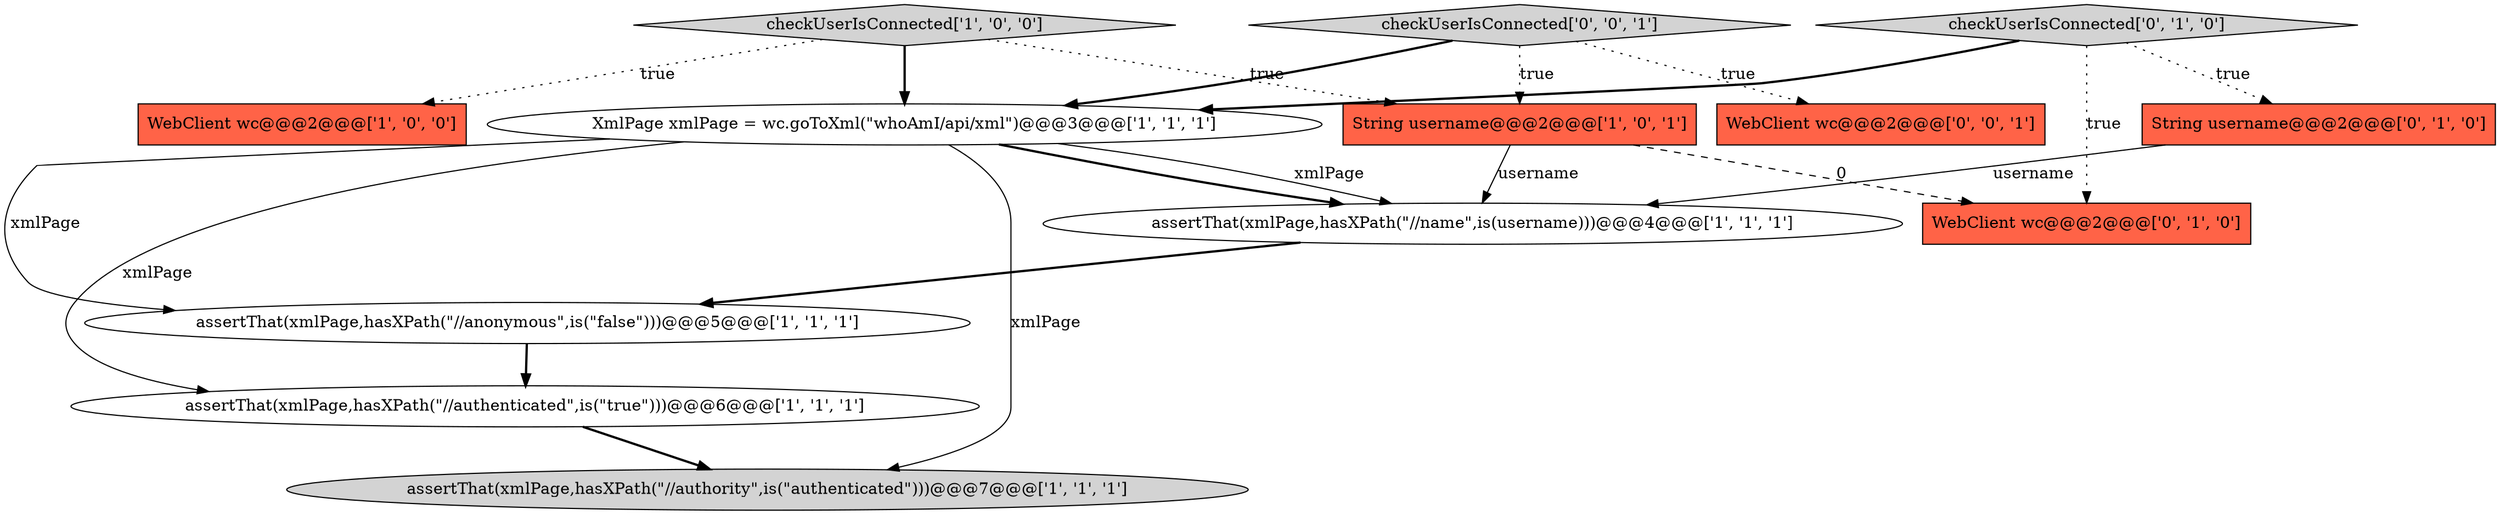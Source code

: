 digraph {
9 [style = filled, label = "WebClient wc@@@2@@@['0', '1', '0']", fillcolor = tomato, shape = box image = "AAA1AAABBB2BBB"];
11 [style = filled, label = "WebClient wc@@@2@@@['0', '0', '1']", fillcolor = tomato, shape = box image = "AAA0AAABBB3BBB"];
5 [style = filled, label = "checkUserIsConnected['1', '0', '0']", fillcolor = lightgray, shape = diamond image = "AAA0AAABBB1BBB"];
6 [style = filled, label = "WebClient wc@@@2@@@['1', '0', '0']", fillcolor = tomato, shape = box image = "AAA0AAABBB1BBB"];
0 [style = filled, label = "assertThat(xmlPage,hasXPath(\"//authenticated\",is(\"true\")))@@@6@@@['1', '1', '1']", fillcolor = white, shape = ellipse image = "AAA0AAABBB1BBB"];
1 [style = filled, label = "XmlPage xmlPage = wc.goToXml(\"whoAmI/api/xml\")@@@3@@@['1', '1', '1']", fillcolor = white, shape = ellipse image = "AAA0AAABBB1BBB"];
12 [style = filled, label = "checkUserIsConnected['0', '0', '1']", fillcolor = lightgray, shape = diamond image = "AAA0AAABBB3BBB"];
8 [style = filled, label = "String username@@@2@@@['0', '1', '0']", fillcolor = tomato, shape = box image = "AAA0AAABBB2BBB"];
3 [style = filled, label = "assertThat(xmlPage,hasXPath(\"//authority\",is(\"authenticated\")))@@@7@@@['1', '1', '1']", fillcolor = lightgray, shape = ellipse image = "AAA0AAABBB1BBB"];
7 [style = filled, label = "String username@@@2@@@['1', '0', '1']", fillcolor = tomato, shape = box image = "AAA0AAABBB1BBB"];
2 [style = filled, label = "assertThat(xmlPage,hasXPath(\"//name\",is(username)))@@@4@@@['1', '1', '1']", fillcolor = white, shape = ellipse image = "AAA0AAABBB1BBB"];
10 [style = filled, label = "checkUserIsConnected['0', '1', '0']", fillcolor = lightgray, shape = diamond image = "AAA0AAABBB2BBB"];
4 [style = filled, label = "assertThat(xmlPage,hasXPath(\"//anonymous\",is(\"false\")))@@@5@@@['1', '1', '1']", fillcolor = white, shape = ellipse image = "AAA0AAABBB1BBB"];
10->1 [style = bold, label=""];
8->2 [style = solid, label="username"];
5->6 [style = dotted, label="true"];
1->2 [style = solid, label="xmlPage"];
12->7 [style = dotted, label="true"];
1->4 [style = solid, label="xmlPage"];
12->1 [style = bold, label=""];
7->9 [style = dashed, label="0"];
2->4 [style = bold, label=""];
0->3 [style = bold, label=""];
7->2 [style = solid, label="username"];
5->7 [style = dotted, label="true"];
1->3 [style = solid, label="xmlPage"];
1->0 [style = solid, label="xmlPage"];
10->8 [style = dotted, label="true"];
1->2 [style = bold, label=""];
10->9 [style = dotted, label="true"];
4->0 [style = bold, label=""];
12->11 [style = dotted, label="true"];
5->1 [style = bold, label=""];
}
